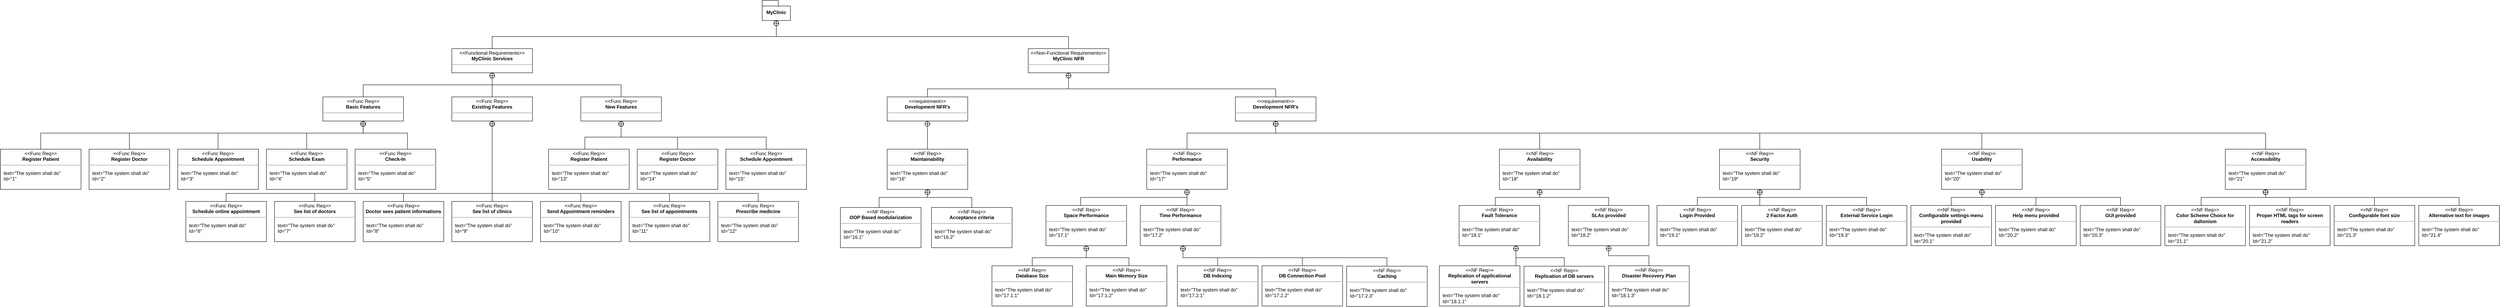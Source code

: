 <mxfile version="24.4.0" type="github">
  <diagram name="Página-1" id="odFwpj1P_mLRmx9RzsQF">
    <mxGraphModel dx="6434" dy="2460" grid="1" gridSize="10" guides="1" tooltips="1" connect="1" arrows="1" fold="1" page="1" pageScale="1" pageWidth="827" pageHeight="1169" math="0" shadow="0">
      <root>
        <mxCell id="0" />
        <mxCell id="1" parent="0" />
        <mxCell id="1v43-9IHqfWxljv2G6Mm-1" value="&lt;p style=&quot;margin:0px;margin-top:4px;text-align:center;&quot;&gt;&amp;lt;&amp;lt;Functional Requirements&amp;gt;&amp;gt;&lt;br&gt;&lt;b&gt;MyClinic Services&lt;/b&gt;&lt;/p&gt;&lt;hr&gt;&lt;p&gt;&lt;/p&gt;&lt;p style=&quot;margin:0px;margin-left:8px;text-align:left;&quot;&gt;&lt;br&gt;&lt;/p&gt;" style="shape=rect;overflow=fill;html=1;whiteSpace=wrap;align=center;" parent="1" vertex="1">
          <mxGeometry x="-370" y="130" width="200" height="60" as="geometry" />
        </mxCell>
        <mxCell id="1v43-9IHqfWxljv2G6Mm-2" value="MyClinic" style="shape=folder;fontStyle=1;spacingTop=10;tabWidth=40;tabHeight=14;tabPosition=left;html=1;whiteSpace=wrap;" parent="1" vertex="1">
          <mxGeometry x="400" y="10" width="70" height="50" as="geometry" />
        </mxCell>
        <mxCell id="1v43-9IHqfWxljv2G6Mm-4" value="&lt;p style=&quot;margin:0px;margin-top:4px;text-align:center;&quot;&gt;&amp;lt;&amp;lt;Non-Functional Requirements&amp;gt;&amp;gt;&lt;br&gt;&lt;b&gt;MyClinic NFR&lt;/b&gt;&lt;/p&gt;&lt;hr&gt;&lt;p&gt;&lt;/p&gt;&lt;p style=&quot;margin:0px;margin-left:8px;text-align:left;&quot;&gt;&lt;br&gt;&lt;/p&gt;" style="shape=rect;overflow=fill;html=1;whiteSpace=wrap;align=center;" parent="1" vertex="1">
          <mxGeometry x="1060" y="130" width="200" height="60" as="geometry" />
        </mxCell>
        <mxCell id="1v43-9IHqfWxljv2G6Mm-42" value="&lt;p style=&quot;margin:0px;margin-top:4px;text-align:center;&quot;&gt;&amp;lt;&amp;lt;Func Req&amp;gt;&amp;gt;&lt;br&gt;&lt;b&gt;Register Patient&lt;/b&gt;&lt;/p&gt;&lt;hr&gt;&lt;p&gt;&lt;/p&gt;&lt;p style=&quot;margin:0px;margin-left:8px;text-align:left;&quot;&gt;text=&quot;The system shall do&quot;&lt;br&gt;Id=&quot;1&quot;&lt;/p&gt;" style="shape=rect;overflow=fill;html=1;whiteSpace=wrap;align=center;" parent="1" vertex="1">
          <mxGeometry x="-1490" y="380" width="200" height="100" as="geometry" />
        </mxCell>
        <mxCell id="1v43-9IHqfWxljv2G6Mm-43" value="&lt;p style=&quot;margin:0px;margin-top:4px;text-align:center;&quot;&gt;&amp;lt;&amp;lt;Func Req&amp;gt;&amp;gt;&lt;br&gt;&lt;b&gt;Basic Features&lt;/b&gt;&lt;/p&gt;&lt;hr&gt;&lt;p&gt;&lt;/p&gt;&lt;p style=&quot;margin:0px;margin-left:8px;text-align:left;&quot;&gt;&lt;br&gt;&lt;/p&gt;" style="shape=rect;overflow=fill;html=1;whiteSpace=wrap;align=center;" parent="1" vertex="1">
          <mxGeometry x="-690" y="250" width="200" height="60" as="geometry" />
        </mxCell>
        <mxCell id="1v43-9IHqfWxljv2G6Mm-44" value="&lt;p style=&quot;margin:0px;margin-top:4px;text-align:center;&quot;&gt;&amp;lt;&amp;lt;Func Req&amp;gt;&amp;gt;&lt;br&gt;&lt;b&gt;Existing Features&lt;/b&gt;&lt;/p&gt;&lt;hr&gt;&lt;p&gt;&lt;/p&gt;&lt;p style=&quot;margin:0px;margin-left:8px;text-align:left;&quot;&gt;&lt;br&gt;&lt;/p&gt;" style="shape=rect;overflow=fill;html=1;whiteSpace=wrap;align=center;" parent="1" vertex="1">
          <mxGeometry x="-370" y="250" width="200" height="60" as="geometry" />
        </mxCell>
        <mxCell id="1v43-9IHqfWxljv2G6Mm-45" value="&lt;p style=&quot;margin:0px;margin-top:4px;text-align:center;&quot;&gt;&amp;lt;&amp;lt;Func Req&amp;gt;&amp;gt;&lt;br&gt;&lt;b&gt;New Features&lt;/b&gt;&lt;/p&gt;&lt;hr&gt;&lt;p&gt;&lt;/p&gt;&lt;p style=&quot;margin:0px;margin-left:8px;text-align:left;&quot;&gt;&lt;br&gt;&lt;/p&gt;" style="shape=rect;overflow=fill;html=1;whiteSpace=wrap;align=center;" parent="1" vertex="1">
          <mxGeometry x="-50" y="250" width="200" height="60" as="geometry" />
        </mxCell>
        <mxCell id="1v43-9IHqfWxljv2G6Mm-47" value="&lt;p style=&quot;margin:0px;margin-top:4px;text-align:center;&quot;&gt;&amp;lt;&amp;lt;Func Req&amp;gt;&amp;gt;&lt;br&gt;&lt;b&gt;Register Doctor&lt;/b&gt;&lt;/p&gt;&lt;hr&gt;&lt;p&gt;&lt;/p&gt;&lt;p style=&quot;margin:0px;margin-left:8px;text-align:left;&quot;&gt;text=&quot;The system shall do&quot;&lt;br&gt;Id=&quot;2&quot;&lt;/p&gt;" style="shape=rect;overflow=fill;html=1;whiteSpace=wrap;align=center;" parent="1" vertex="1">
          <mxGeometry x="-1270" y="380" width="200" height="100" as="geometry" />
        </mxCell>
        <mxCell id="1v43-9IHqfWxljv2G6Mm-48" value="&lt;p style=&quot;margin:0px;margin-top:4px;text-align:center;&quot;&gt;&amp;lt;&amp;lt;Func Req&amp;gt;&amp;gt;&lt;br&gt;&lt;b&gt;Schedule Appointment&lt;/b&gt;&lt;/p&gt;&lt;hr&gt;&lt;p&gt;&lt;/p&gt;&lt;p style=&quot;margin:0px;margin-left:8px;text-align:left;&quot;&gt;text=&quot;The system shall do&quot;&lt;br&gt;Id=&quot;3&quot;&lt;/p&gt;" style="shape=rect;overflow=fill;html=1;whiteSpace=wrap;align=center;" parent="1" vertex="1">
          <mxGeometry x="-1050" y="380" width="200" height="100" as="geometry" />
        </mxCell>
        <mxCell id="1v43-9IHqfWxljv2G6Mm-49" value="&lt;p style=&quot;margin:0px;margin-top:4px;text-align:center;&quot;&gt;&amp;lt;&amp;lt;Func Req&amp;gt;&amp;gt;&lt;br&gt;&lt;b&gt;Schedule Exam&lt;/b&gt;&lt;/p&gt;&lt;hr&gt;&lt;p&gt;&lt;/p&gt;&lt;p style=&quot;margin:0px;margin-left:8px;text-align:left;&quot;&gt;text=&quot;The system shall do&quot;&lt;br&gt;Id=&quot;4&quot;&lt;/p&gt;" style="shape=rect;overflow=fill;html=1;whiteSpace=wrap;align=center;" parent="1" vertex="1">
          <mxGeometry x="-830" y="380" width="200" height="100" as="geometry" />
        </mxCell>
        <mxCell id="1v43-9IHqfWxljv2G6Mm-50" value="&lt;p style=&quot;margin:0px;margin-top:4px;text-align:center;&quot;&gt;&amp;lt;&amp;lt;Func Req&amp;gt;&amp;gt;&lt;br&gt;&lt;b&gt;Check-In&lt;/b&gt;&lt;/p&gt;&lt;hr&gt;&lt;p&gt;&lt;/p&gt;&lt;p style=&quot;margin:0px;margin-left:8px;text-align:left;&quot;&gt;text=&quot;The system shall do&quot;&lt;br&gt;Id=&quot;5&quot;&lt;/p&gt;" style="shape=rect;overflow=fill;html=1;whiteSpace=wrap;align=center;" parent="1" vertex="1">
          <mxGeometry x="-610" y="380" width="200" height="100" as="geometry" />
        </mxCell>
        <mxCell id="1v43-9IHqfWxljv2G6Mm-51" value="" style="rounded=0;html=1;labelBackgroundColor=none;endArrow=none;edgeStyle=elbowEdgeStyle;elbow=vertical;startArrow=sysMLPackCont;startSize=12;" parent="1" source="1v43-9IHqfWxljv2G6Mm-43" target="1v43-9IHqfWxljv2G6Mm-42" edge="1">
          <mxGeometry relative="1" as="geometry">
            <mxPoint x="-1100" y="280" as="sourcePoint" />
            <mxPoint x="-1410" y="340" as="targetPoint" />
            <Array as="points">
              <mxPoint x="-980" y="340" />
            </Array>
          </mxGeometry>
        </mxCell>
        <mxCell id="1v43-9IHqfWxljv2G6Mm-52" value="" style="rounded=0;html=1;labelBackgroundColor=none;endArrow=none;edgeStyle=elbowEdgeStyle;elbow=vertical;startArrow=sysMLPackCont;startSize=12;" parent="1" source="1v43-9IHqfWxljv2G6Mm-43" target="1v43-9IHqfWxljv2G6Mm-47" edge="1">
          <mxGeometry relative="1" as="geometry">
            <mxPoint x="-570" y="340" as="sourcePoint" />
            <mxPoint x="-1330" y="220" as="targetPoint" />
            <Array as="points">
              <mxPoint x="-880" y="340" />
            </Array>
          </mxGeometry>
        </mxCell>
        <mxCell id="1v43-9IHqfWxljv2G6Mm-53" value="" style="rounded=0;html=1;labelBackgroundColor=none;endArrow=none;edgeStyle=elbowEdgeStyle;elbow=vertical;startArrow=sysMLPackCont;startSize=12;" parent="1" source="1v43-9IHqfWxljv2G6Mm-43" target="1v43-9IHqfWxljv2G6Mm-48" edge="1">
          <mxGeometry relative="1" as="geometry">
            <mxPoint x="-540" y="320" as="sourcePoint" />
            <mxPoint x="-1120" y="390" as="targetPoint" />
            <Array as="points">
              <mxPoint x="-770" y="340" />
            </Array>
          </mxGeometry>
        </mxCell>
        <mxCell id="1v43-9IHqfWxljv2G6Mm-54" value="" style="rounded=0;html=1;labelBackgroundColor=none;endArrow=none;edgeStyle=elbowEdgeStyle;elbow=vertical;startArrow=sysMLPackCont;startSize=12;" parent="1" target="1v43-9IHqfWxljv2G6Mm-49" edge="1">
          <mxGeometry relative="1" as="geometry">
            <mxPoint x="-590.11" y="310.0" as="sourcePoint" />
            <mxPoint x="-590.11" y="380" as="targetPoint" />
            <Array as="points">
              <mxPoint x="-590.11" y="340" />
              <mxPoint x="-620.11" y="360" />
            </Array>
          </mxGeometry>
        </mxCell>
        <mxCell id="1v43-9IHqfWxljv2G6Mm-55" value="" style="rounded=0;html=1;labelBackgroundColor=none;endArrow=none;edgeStyle=elbowEdgeStyle;elbow=vertical;startArrow=sysMLPackCont;startSize=12;" parent="1" source="1v43-9IHqfWxljv2G6Mm-43" target="1v43-9IHqfWxljv2G6Mm-50" edge="1">
          <mxGeometry relative="1" as="geometry">
            <mxPoint x="-480.11" y="310.0" as="sourcePoint" />
            <mxPoint x="-620" y="380" as="targetPoint" />
            <Array as="points">
              <mxPoint x="-480.11" y="340" />
              <mxPoint x="-510.11" y="360" />
            </Array>
          </mxGeometry>
        </mxCell>
        <mxCell id="1v43-9IHqfWxljv2G6Mm-56" value="&lt;p style=&quot;margin:0px;margin-top:4px;text-align:center;&quot;&gt;&amp;lt;&amp;lt;Func Req&amp;gt;&amp;gt;&lt;br&gt;&lt;b&gt;Schedule online appointment&lt;/b&gt;&lt;/p&gt;&lt;hr&gt;&lt;p&gt;&lt;/p&gt;&lt;p style=&quot;margin:0px;margin-left:8px;text-align:left;&quot;&gt;text=&quot;The system shall do&quot;&lt;br&gt;Id=&quot;6&quot;&lt;/p&gt;" style="shape=rect;overflow=fill;html=1;whiteSpace=wrap;align=center;" parent="1" vertex="1">
          <mxGeometry x="-1030" y="510" width="200" height="100" as="geometry" />
        </mxCell>
        <mxCell id="1v43-9IHqfWxljv2G6Mm-57" value="&lt;p style=&quot;margin:0px;margin-top:4px;text-align:center;&quot;&gt;&amp;lt;&amp;lt;Func Req&amp;gt;&amp;gt;&lt;br&gt;&lt;b&gt;See list of doctors&lt;/b&gt;&lt;/p&gt;&lt;hr&gt;&lt;p&gt;&lt;/p&gt;&lt;p style=&quot;margin:0px;margin-left:8px;text-align:left;&quot;&gt;text=&quot;The system shall do&quot;&lt;br&gt;Id=&quot;7&quot;&lt;/p&gt;" style="shape=rect;overflow=fill;html=1;whiteSpace=wrap;align=center;" parent="1" vertex="1">
          <mxGeometry x="-810" y="510" width="200" height="100" as="geometry" />
        </mxCell>
        <mxCell id="1v43-9IHqfWxljv2G6Mm-58" value="&lt;p style=&quot;margin:0px;margin-top:4px;text-align:center;&quot;&gt;&amp;lt;&amp;lt;Func Req&amp;gt;&amp;gt;&lt;br&gt;&lt;b&gt;Doctor sees patient informations&lt;/b&gt;&lt;/p&gt;&lt;hr&gt;&lt;p&gt;&lt;/p&gt;&lt;p style=&quot;margin:0px;margin-left:8px;text-align:left;&quot;&gt;text=&quot;The system shall do&quot;&lt;br&gt;Id=&quot;8&quot;&lt;/p&gt;" style="shape=rect;overflow=fill;html=1;whiteSpace=wrap;align=center;" parent="1" vertex="1">
          <mxGeometry x="-590" y="510" width="200" height="100" as="geometry" />
        </mxCell>
        <mxCell id="1v43-9IHqfWxljv2G6Mm-59" value="&lt;p style=&quot;margin:0px;margin-top:4px;text-align:center;&quot;&gt;&amp;lt;&amp;lt;Func Req&amp;gt;&amp;gt;&lt;br&gt;&lt;b&gt;See list of clinics&lt;/b&gt;&lt;/p&gt;&lt;hr&gt;&lt;p&gt;&lt;/p&gt;&lt;p style=&quot;margin:0px;margin-left:8px;text-align:left;&quot;&gt;text=&quot;The system shall do&quot;&lt;br&gt;Id=&quot;9&quot;&lt;/p&gt;" style="shape=rect;overflow=fill;html=1;whiteSpace=wrap;align=center;" parent="1" vertex="1">
          <mxGeometry x="-370" y="510" width="200" height="100" as="geometry" />
        </mxCell>
        <mxCell id="1v43-9IHqfWxljv2G6Mm-60" value="&lt;p style=&quot;margin:0px;margin-top:4px;text-align:center;&quot;&gt;&amp;lt;&amp;lt;Func Req&amp;gt;&amp;gt;&lt;br&gt;&lt;b&gt;Send Appointment reminders&lt;/b&gt;&lt;/p&gt;&lt;hr&gt;&lt;p&gt;&lt;/p&gt;&lt;p style=&quot;margin:0px;margin-left:8px;text-align:left;&quot;&gt;text=&quot;The system shall do&quot;&lt;br&gt;Id=&quot;10&quot;&lt;/p&gt;" style="shape=rect;overflow=fill;html=1;whiteSpace=wrap;align=center;" parent="1" vertex="1">
          <mxGeometry x="-150" y="510" width="200" height="100" as="geometry" />
        </mxCell>
        <mxCell id="1v43-9IHqfWxljv2G6Mm-61" value="&lt;p style=&quot;margin:0px;margin-top:4px;text-align:center;&quot;&gt;&amp;lt;&amp;lt;Func Req&amp;gt;&amp;gt;&lt;br&gt;&lt;b&gt;See list of appointments&lt;/b&gt;&lt;/p&gt;&lt;hr&gt;&lt;p&gt;&lt;/p&gt;&lt;p style=&quot;margin:0px;margin-left:8px;text-align:left;&quot;&gt;text=&quot;The system shall do&quot;&lt;br&gt;Id=&quot;11&quot;&lt;/p&gt;" style="shape=rect;overflow=fill;html=1;whiteSpace=wrap;align=center;" parent="1" vertex="1">
          <mxGeometry x="70" y="510" width="200" height="100" as="geometry" />
        </mxCell>
        <mxCell id="1v43-9IHqfWxljv2G6Mm-62" value="&lt;p style=&quot;margin:0px;margin-top:4px;text-align:center;&quot;&gt;&amp;lt;&amp;lt;Func Req&amp;gt;&amp;gt;&lt;br&gt;&lt;b&gt;Prescribe medicine&lt;/b&gt;&lt;/p&gt;&lt;hr&gt;&lt;p&gt;&lt;/p&gt;&lt;p style=&quot;margin:0px;margin-left:8px;text-align:left;&quot;&gt;text=&quot;The system shall do&quot;&lt;br&gt;Id=&quot;12&quot;&lt;/p&gt;" style="shape=rect;overflow=fill;html=1;whiteSpace=wrap;align=center;" parent="1" vertex="1">
          <mxGeometry x="290" y="510" width="200" height="100" as="geometry" />
        </mxCell>
        <mxCell id="1v43-9IHqfWxljv2G6Mm-63" value="" style="rounded=0;html=1;labelBackgroundColor=none;endArrow=none;edgeStyle=elbowEdgeStyle;elbow=vertical;startArrow=sysMLPackCont;startSize=12;exitX=0.5;exitY=1;exitDx=0;exitDy=0;" parent="1" source="1v43-9IHqfWxljv2G6Mm-44" target="1v43-9IHqfWxljv2G6Mm-62" edge="1">
          <mxGeometry relative="1" as="geometry">
            <mxPoint x="-280" y="350" as="sourcePoint" />
            <mxPoint x="-170" y="420" as="targetPoint" />
            <Array as="points">
              <mxPoint x="390" y="490" />
              <mxPoint x="-200.11" y="400" />
            </Array>
          </mxGeometry>
        </mxCell>
        <mxCell id="1v43-9IHqfWxljv2G6Mm-64" value="" style="rounded=0;html=1;labelBackgroundColor=none;endArrow=none;edgeStyle=elbowEdgeStyle;elbow=vertical;startArrow=sysMLPackCont;startSize=12;" parent="1" target="1v43-9IHqfWxljv2G6Mm-61" edge="1">
          <mxGeometry relative="1" as="geometry">
            <mxPoint x="-270" y="310" as="sourcePoint" />
            <mxPoint x="-490" y="590" as="targetPoint" />
            <Array as="points">
              <mxPoint x="-380" y="490" />
            </Array>
          </mxGeometry>
        </mxCell>
        <mxCell id="1v43-9IHqfWxljv2G6Mm-65" value="" style="rounded=0;html=1;labelBackgroundColor=none;endArrow=none;edgeStyle=elbowEdgeStyle;elbow=vertical;startArrow=sysMLPackCont;startSize=12;" parent="1" source="1v43-9IHqfWxljv2G6Mm-44" target="1v43-9IHqfWxljv2G6Mm-60" edge="1">
          <mxGeometry relative="1" as="geometry">
            <mxPoint x="-310" y="310" as="sourcePoint" />
            <mxPoint x="-560" y="510" as="targetPoint" />
            <Array as="points">
              <mxPoint x="-50" y="490" />
              <mxPoint x="-420" y="490" />
            </Array>
          </mxGeometry>
        </mxCell>
        <mxCell id="1v43-9IHqfWxljv2G6Mm-66" value="" style="rounded=0;html=1;labelBackgroundColor=none;endArrow=none;edgeStyle=elbowEdgeStyle;elbow=vertical;startArrow=sysMLPackCont;startSize=12;" parent="1" source="1v43-9IHqfWxljv2G6Mm-44" target="1v43-9IHqfWxljv2G6Mm-59" edge="1">
          <mxGeometry relative="1" as="geometry">
            <mxPoint x="-440" y="300" as="sourcePoint" />
            <mxPoint x="-370" y="560" as="targetPoint" />
            <Array as="points">
              <mxPoint x="-270" y="440" />
            </Array>
          </mxGeometry>
        </mxCell>
        <mxCell id="1v43-9IHqfWxljv2G6Mm-67" value="" style="rounded=0;html=1;labelBackgroundColor=none;endArrow=none;edgeStyle=elbowEdgeStyle;elbow=vertical;startArrow=sysMLPackCont;startSize=12;" parent="1" source="1v43-9IHqfWxljv2G6Mm-44" target="1v43-9IHqfWxljv2G6Mm-58" edge="1">
          <mxGeometry relative="1" as="geometry">
            <mxPoint x="-260" y="320" as="sourcePoint" />
            <mxPoint x="-920" y="520" as="targetPoint" />
            <Array as="points">
              <mxPoint x="-490" y="490" />
            </Array>
          </mxGeometry>
        </mxCell>
        <mxCell id="1v43-9IHqfWxljv2G6Mm-68" value="" style="rounded=0;html=1;labelBackgroundColor=none;endArrow=none;edgeStyle=elbowEdgeStyle;elbow=vertical;startArrow=sysMLPackCont;startSize=12;" parent="1" source="1v43-9IHqfWxljv2G6Mm-44" target="1v43-9IHqfWxljv2G6Mm-57" edge="1">
          <mxGeometry relative="1" as="geometry">
            <mxPoint x="-260" y="320" as="sourcePoint" />
            <mxPoint x="-1140" y="520" as="targetPoint" />
            <Array as="points">
              <mxPoint x="-710" y="490" />
            </Array>
          </mxGeometry>
        </mxCell>
        <mxCell id="1v43-9IHqfWxljv2G6Mm-69" value="" style="rounded=0;html=1;labelBackgroundColor=none;endArrow=none;edgeStyle=elbowEdgeStyle;elbow=vertical;startArrow=sysMLPackCont;startSize=12;" parent="1" source="1v43-9IHqfWxljv2G6Mm-44" target="1v43-9IHqfWxljv2G6Mm-56" edge="1">
          <mxGeometry relative="1" as="geometry">
            <mxPoint x="-380" y="310" as="sourcePoint" />
            <mxPoint x="-1480" y="510" as="targetPoint" />
            <Array as="points">
              <mxPoint x="-930" y="490" />
            </Array>
          </mxGeometry>
        </mxCell>
        <mxCell id="1v43-9IHqfWxljv2G6Mm-70" value="&lt;p style=&quot;margin:0px;margin-top:4px;text-align:center;&quot;&gt;&amp;lt;&amp;lt;Func Req&amp;gt;&amp;gt;&lt;br&gt;&lt;b&gt;Register Patient&lt;/b&gt;&lt;/p&gt;&lt;hr&gt;&lt;p&gt;&lt;/p&gt;&lt;p style=&quot;margin:0px;margin-left:8px;text-align:left;&quot;&gt;text=&quot;The system shall do&quot;&lt;br&gt;Id=&quot;13&quot;&lt;/p&gt;" style="shape=rect;overflow=fill;html=1;whiteSpace=wrap;align=center;" parent="1" vertex="1">
          <mxGeometry x="-130" y="380" width="200" height="100" as="geometry" />
        </mxCell>
        <mxCell id="1v43-9IHqfWxljv2G6Mm-71" value="&lt;p style=&quot;margin:0px;margin-top:4px;text-align:center;&quot;&gt;&amp;lt;&amp;lt;Func Req&amp;gt;&amp;gt;&lt;br&gt;&lt;b&gt;Register Doctor&lt;/b&gt;&lt;/p&gt;&lt;hr&gt;&lt;p&gt;&lt;/p&gt;&lt;p style=&quot;margin:0px;margin-left:8px;text-align:left;&quot;&gt;text=&quot;The system shall do&quot;&lt;br&gt;Id=&quot;14&quot;&lt;/p&gt;" style="shape=rect;overflow=fill;html=1;whiteSpace=wrap;align=center;" parent="1" vertex="1">
          <mxGeometry x="90" y="380" width="200" height="100" as="geometry" />
        </mxCell>
        <mxCell id="1v43-9IHqfWxljv2G6Mm-72" value="&lt;p style=&quot;margin:0px;margin-top:4px;text-align:center;&quot;&gt;&amp;lt;&amp;lt;Func Req&amp;gt;&amp;gt;&lt;br&gt;&lt;b&gt;Schedule Appointment&lt;/b&gt;&lt;/p&gt;&lt;hr&gt;&lt;p&gt;&lt;/p&gt;&lt;p style=&quot;margin:0px;margin-left:8px;text-align:left;&quot;&gt;text=&quot;The system shall do&quot;&lt;br&gt;Id=&quot;15&quot;&lt;/p&gt;" style="shape=rect;overflow=fill;html=1;whiteSpace=wrap;align=center;" parent="1" vertex="1">
          <mxGeometry x="310" y="380" width="200" height="100" as="geometry" />
        </mxCell>
        <mxCell id="1v43-9IHqfWxljv2G6Mm-80" value="" style="rounded=0;html=1;labelBackgroundColor=none;endArrow=none;edgeStyle=elbowEdgeStyle;elbow=vertical;startArrow=sysMLPackCont;startSize=12;exitX=0.5;exitY=1;exitDx=0;exitDy=0;" parent="1" source="1v43-9IHqfWxljv2G6Mm-45" target="1v43-9IHqfWxljv2G6Mm-70" edge="1">
          <mxGeometry relative="1" as="geometry">
            <mxPoint x="60" y="320" as="sourcePoint" />
            <mxPoint x="60" y="390" as="targetPoint" />
            <Array as="points">
              <mxPoint x="-40" y="350" />
            </Array>
          </mxGeometry>
        </mxCell>
        <mxCell id="1v43-9IHqfWxljv2G6Mm-81" value="" style="rounded=0;html=1;labelBackgroundColor=none;endArrow=none;edgeStyle=elbowEdgeStyle;elbow=vertical;startArrow=sysMLPackCont;startSize=12;exitX=0.5;exitY=1;exitDx=0;exitDy=0;" parent="1" source="1v43-9IHqfWxljv2G6Mm-45" edge="1">
          <mxGeometry relative="1" as="geometry">
            <mxPoint x="140.0" y="310" as="sourcePoint" />
            <mxPoint x="190.0" y="380" as="targetPoint" />
            <Array as="points">
              <mxPoint x="230" y="350" />
            </Array>
          </mxGeometry>
        </mxCell>
        <mxCell id="1v43-9IHqfWxljv2G6Mm-82" value="" style="rounded=0;html=1;labelBackgroundColor=none;endArrow=none;edgeStyle=elbowEdgeStyle;elbow=vertical;startArrow=sysMLPackCont;startSize=12;" parent="1" source="1v43-9IHqfWxljv2G6Mm-45" target="1v43-9IHqfWxljv2G6Mm-72" edge="1">
          <mxGeometry relative="1" as="geometry">
            <mxPoint x="250" y="300" as="sourcePoint" />
            <mxPoint x="390.0" y="370" as="targetPoint" />
            <Array as="points">
              <mxPoint x="240" y="350" />
            </Array>
          </mxGeometry>
        </mxCell>
        <mxCell id="1v43-9IHqfWxljv2G6Mm-84" value="" style="rounded=0;html=1;labelBackgroundColor=none;endArrow=none;edgeStyle=elbowEdgeStyle;elbow=vertical;startArrow=sysMLPackCont;startSize=12;" parent="1" source="1v43-9IHqfWxljv2G6Mm-1" target="1v43-9IHqfWxljv2G6Mm-43" edge="1">
          <mxGeometry relative="1" as="geometry">
            <mxPoint x="-180" y="60" as="sourcePoint" />
            <mxPoint x="-1500" y="260" as="targetPoint" />
            <Array as="points">
              <mxPoint x="-590" y="220" />
            </Array>
          </mxGeometry>
        </mxCell>
        <mxCell id="1v43-9IHqfWxljv2G6Mm-85" value="" style="rounded=0;html=1;labelBackgroundColor=none;endArrow=none;edgeStyle=elbowEdgeStyle;elbow=vertical;startArrow=sysMLPackCont;startSize=12;" parent="1" source="1v43-9IHqfWxljv2G6Mm-1" target="1v43-9IHqfWxljv2G6Mm-44" edge="1">
          <mxGeometry relative="1" as="geometry">
            <mxPoint x="-170" y="200" as="sourcePoint" />
            <mxPoint x="-490" y="260" as="targetPoint" />
            <Array as="points">
              <mxPoint x="-270" y="230" />
            </Array>
          </mxGeometry>
        </mxCell>
        <mxCell id="1v43-9IHqfWxljv2G6Mm-86" value="" style="rounded=0;html=1;labelBackgroundColor=none;endArrow=none;edgeStyle=elbowEdgeStyle;elbow=vertical;startArrow=sysMLPackCont;startSize=12;" parent="1" source="1v43-9IHqfWxljv2G6Mm-1" target="1v43-9IHqfWxljv2G6Mm-45" edge="1">
          <mxGeometry relative="1" as="geometry">
            <mxPoint x="-40" y="150" as="sourcePoint" />
            <mxPoint x="-40" y="210" as="targetPoint" />
            <Array as="points">
              <mxPoint x="50" y="220" />
            </Array>
          </mxGeometry>
        </mxCell>
        <mxCell id="1v43-9IHqfWxljv2G6Mm-88" value="&lt;p style=&quot;margin:0px;margin-top:4px;text-align:center;&quot;&gt;&amp;lt;&amp;lt;requirement&amp;gt;&amp;gt;&lt;br&gt;&lt;b&gt;Development NFR&#39;s&lt;/b&gt;&lt;/p&gt;&lt;hr&gt;&lt;p&gt;&lt;/p&gt;&lt;p style=&quot;margin:0px;margin-left:8px;text-align:left;&quot;&gt;&lt;br&gt;&lt;/p&gt;" style="shape=rect;overflow=fill;html=1;whiteSpace=wrap;align=center;" parent="1" vertex="1">
          <mxGeometry x="710" y="250" width="200" height="60" as="geometry" />
        </mxCell>
        <mxCell id="1v43-9IHqfWxljv2G6Mm-89" value="&lt;p style=&quot;margin:0px;margin-top:4px;text-align:center;&quot;&gt;&amp;lt;&amp;lt;NF Req&amp;gt;&amp;gt;&lt;br&gt;&lt;b&gt;Maintainability&lt;/b&gt;&lt;/p&gt;&lt;hr&gt;&lt;p&gt;&lt;/p&gt;&lt;p style=&quot;margin:0px;margin-left:8px;text-align:left;&quot;&gt;text=&quot;The system shall do&quot;&lt;br&gt;Id=&quot;16&quot;&lt;/p&gt;" style="shape=rect;overflow=fill;html=1;whiteSpace=wrap;align=center;" parent="1" vertex="1">
          <mxGeometry x="710" y="380" width="200" height="100" as="geometry" />
        </mxCell>
        <mxCell id="1v43-9IHqfWxljv2G6Mm-90" value="" style="rounded=0;html=1;labelBackgroundColor=none;endArrow=none;edgeStyle=elbowEdgeStyle;elbow=vertical;startArrow=sysMLPackCont;startSize=12;" parent="1" source="1v43-9IHqfWxljv2G6Mm-2" target="1v43-9IHqfWxljv2G6Mm-1" edge="1">
          <mxGeometry relative="1" as="geometry">
            <mxPoint x="370" y="100" as="sourcePoint" />
            <mxPoint x="50" y="160" as="targetPoint" />
            <Array as="points">
              <mxPoint x="-110" y="100" />
            </Array>
          </mxGeometry>
        </mxCell>
        <mxCell id="1v43-9IHqfWxljv2G6Mm-91" value="" style="rounded=0;html=1;labelBackgroundColor=none;endArrow=none;edgeStyle=elbowEdgeStyle;elbow=vertical;startArrow=sysMLPackCont;startSize=12;" parent="1" source="1v43-9IHqfWxljv2G6Mm-2" target="1v43-9IHqfWxljv2G6Mm-4" edge="1">
          <mxGeometry relative="1" as="geometry">
            <mxPoint x="1105" y="90" as="sourcePoint" />
            <mxPoint x="400" y="160" as="targetPoint" />
            <Array as="points">
              <mxPoint x="1160" y="100" />
            </Array>
          </mxGeometry>
        </mxCell>
        <mxCell id="js9QWIpTAmIStjJIfFOv-1" value="" style="rounded=0;html=1;labelBackgroundColor=none;endArrow=none;edgeStyle=elbowEdgeStyle;elbow=vertical;startArrow=sysMLPackCont;startSize=12;" edge="1" parent="1" source="1v43-9IHqfWxljv2G6Mm-4" target="1v43-9IHqfWxljv2G6Mm-88">
          <mxGeometry relative="1" as="geometry">
            <mxPoint x="1165" y="190.0" as="sourcePoint" />
            <mxPoint x="780" y="250" as="targetPoint" />
            <Array as="points">
              <mxPoint x="960" y="230" />
            </Array>
          </mxGeometry>
        </mxCell>
        <mxCell id="js9QWIpTAmIStjJIfFOv-2" value="" style="rounded=0;html=1;labelBackgroundColor=none;endArrow=none;edgeStyle=elbowEdgeStyle;elbow=vertical;startArrow=sysMLPackCont;startSize=12;exitX=0.5;exitY=1;exitDx=0;exitDy=0;" edge="1" parent="1" source="1v43-9IHqfWxljv2G6Mm-4" target="js9QWIpTAmIStjJIfFOv-7">
          <mxGeometry relative="1" as="geometry">
            <mxPoint x="1030" y="330" as="sourcePoint" />
            <mxPoint x="1350" y="390" as="targetPoint" />
            <Array as="points">
              <mxPoint x="1350" y="230" />
            </Array>
          </mxGeometry>
        </mxCell>
        <mxCell id="js9QWIpTAmIStjJIfFOv-5" value="" style="rounded=0;html=1;labelBackgroundColor=none;endArrow=none;edgeStyle=elbowEdgeStyle;elbow=vertical;startArrow=sysMLPackCont;startSize=12;" edge="1" parent="1" source="1v43-9IHqfWxljv2G6Mm-88" target="1v43-9IHqfWxljv2G6Mm-89">
          <mxGeometry relative="1" as="geometry">
            <mxPoint x="1010" y="310" as="sourcePoint" />
            <mxPoint x="660" y="370" as="targetPoint" />
            <Array as="points">
              <mxPoint x="810" y="350" />
            </Array>
          </mxGeometry>
        </mxCell>
        <mxCell id="js9QWIpTAmIStjJIfFOv-6" value="&lt;p style=&quot;margin:0px;margin-top:4px;text-align:center;&quot;&gt;&amp;lt;&amp;lt;NF Req&amp;gt;&amp;gt;&lt;br&gt;&lt;b&gt;Performance&lt;/b&gt;&lt;/p&gt;&lt;hr&gt;&lt;p&gt;&lt;/p&gt;&lt;p style=&quot;margin:0px;margin-left:8px;text-align:left;&quot;&gt;text=&quot;The system shall do&quot;&lt;br&gt;Id=&quot;17&quot;&lt;/p&gt;" style="shape=rect;overflow=fill;html=1;whiteSpace=wrap;align=center;" vertex="1" parent="1">
          <mxGeometry x="1354" y="380" width="200" height="100" as="geometry" />
        </mxCell>
        <mxCell id="js9QWIpTAmIStjJIfFOv-7" value="&lt;p style=&quot;margin:0px;margin-top:4px;text-align:center;&quot;&gt;&amp;lt;&amp;lt;requirement&amp;gt;&amp;gt;&lt;br&gt;&lt;b&gt;Development NFR&#39;s&lt;/b&gt;&lt;/p&gt;&lt;hr&gt;&lt;p&gt;&lt;/p&gt;&lt;p style=&quot;margin:0px;margin-left:8px;text-align:left;&quot;&gt;&lt;br&gt;&lt;/p&gt;" style="shape=rect;overflow=fill;html=1;whiteSpace=wrap;align=center;" vertex="1" parent="1">
          <mxGeometry x="1574" y="250" width="200" height="60" as="geometry" />
        </mxCell>
        <mxCell id="js9QWIpTAmIStjJIfFOv-8" value="&lt;p style=&quot;margin:0px;margin-top:4px;text-align:center;&quot;&gt;&amp;lt;&amp;lt;NF Req&amp;gt;&amp;gt;&lt;br&gt;&lt;b&gt;Security&lt;/b&gt;&lt;/p&gt;&lt;hr&gt;&lt;p&gt;&lt;/p&gt;&lt;p style=&quot;margin:0px;margin-left:8px;text-align:left;&quot;&gt;text=&quot;The system shall do&quot;&lt;br&gt;Id=&quot;19&quot;&lt;/p&gt;" style="shape=rect;overflow=fill;html=1;whiteSpace=wrap;align=center;" vertex="1" parent="1">
          <mxGeometry x="2775" y="380" width="200" height="100" as="geometry" />
        </mxCell>
        <mxCell id="js9QWIpTAmIStjJIfFOv-9" value="&lt;p style=&quot;margin:0px;margin-top:4px;text-align:center;&quot;&gt;&amp;lt;&amp;lt;NF Req&amp;gt;&amp;gt;&lt;br&gt;&lt;b&gt;Usability&lt;/b&gt;&lt;/p&gt;&lt;hr&gt;&lt;p&gt;&lt;/p&gt;&lt;p style=&quot;margin:0px;margin-left:8px;text-align:left;&quot;&gt;text=&quot;The system shall do&quot;&lt;br&gt;Id=&quot;20&quot;&lt;/p&gt;" style="shape=rect;overflow=fill;html=1;whiteSpace=wrap;align=center;" vertex="1" parent="1">
          <mxGeometry x="3326" y="380" width="200" height="100" as="geometry" />
        </mxCell>
        <mxCell id="js9QWIpTAmIStjJIfFOv-10" value="&lt;p style=&quot;margin:0px;margin-top:4px;text-align:center;&quot;&gt;&amp;lt;&amp;lt;NF Req&amp;gt;&amp;gt;&lt;br&gt;&lt;b&gt;Accessibility&lt;/b&gt;&lt;/p&gt;&lt;hr&gt;&lt;p&gt;&lt;/p&gt;&lt;p style=&quot;margin:0px;margin-left:8px;text-align:left;&quot;&gt;text=&quot;The system shall do&quot;&lt;br&gt;Id=&quot;21&quot;&lt;/p&gt;" style="shape=rect;overflow=fill;html=1;whiteSpace=wrap;align=center;" vertex="1" parent="1">
          <mxGeometry x="4030" y="380" width="200" height="100" as="geometry" />
        </mxCell>
        <mxCell id="js9QWIpTAmIStjJIfFOv-11" value="" style="rounded=0;html=1;labelBackgroundColor=none;endArrow=none;edgeStyle=elbowEdgeStyle;elbow=vertical;startArrow=sysMLPackCont;startSize=12;" edge="1" parent="1" source="js9QWIpTAmIStjJIfFOv-7" target="js9QWIpTAmIStjJIfFOv-6">
          <mxGeometry relative="1" as="geometry">
            <mxPoint x="1484" y="300" as="sourcePoint" />
            <mxPoint x="1674" y="360" as="targetPoint" />
            <Array as="points">
              <mxPoint x="1674" y="340" />
            </Array>
          </mxGeometry>
        </mxCell>
        <mxCell id="js9QWIpTAmIStjJIfFOv-12" value="" style="rounded=0;html=1;labelBackgroundColor=none;endArrow=none;edgeStyle=elbowEdgeStyle;elbow=vertical;startArrow=sysMLPackCont;startSize=12;" edge="1" parent="1" source="js9QWIpTAmIStjJIfFOv-7" target="js9QWIpTAmIStjJIfFOv-8">
          <mxGeometry relative="1" as="geometry">
            <mxPoint x="1824" y="340" as="sourcePoint" />
            <mxPoint x="1604" y="410" as="targetPoint" />
            <Array as="points">
              <mxPoint x="1674" y="340" />
            </Array>
          </mxGeometry>
        </mxCell>
        <mxCell id="js9QWIpTAmIStjJIfFOv-13" value="" style="rounded=0;html=1;labelBackgroundColor=none;endArrow=none;edgeStyle=elbowEdgeStyle;elbow=vertical;startArrow=sysMLPackCont;startSize=12;" edge="1" parent="1" source="js9QWIpTAmIStjJIfFOv-7" target="js9QWIpTAmIStjJIfFOv-9">
          <mxGeometry relative="1" as="geometry">
            <mxPoint x="1824" y="310" as="sourcePoint" />
            <mxPoint x="1824" y="380" as="targetPoint" />
            <Array as="points">
              <mxPoint x="1914" y="340" />
            </Array>
          </mxGeometry>
        </mxCell>
        <mxCell id="js9QWIpTAmIStjJIfFOv-14" value="" style="rounded=0;html=1;labelBackgroundColor=none;endArrow=none;edgeStyle=elbowEdgeStyle;elbow=vertical;startArrow=sysMLPackCont;startSize=12;" edge="1" parent="1" source="js9QWIpTAmIStjJIfFOv-7" target="js9QWIpTAmIStjJIfFOv-10">
          <mxGeometry relative="1" as="geometry">
            <mxPoint x="1924" y="310" as="sourcePoint" />
            <mxPoint x="2164" y="380" as="targetPoint" />
            <Array as="points">
              <mxPoint x="1904" y="340" />
            </Array>
          </mxGeometry>
        </mxCell>
        <mxCell id="js9QWIpTAmIStjJIfFOv-15" value="&lt;p style=&quot;margin:0px;margin-top:4px;text-align:center;&quot;&gt;&amp;lt;&amp;lt;NF Req&amp;gt;&amp;gt;&lt;br&gt;&lt;b&gt;OOP Based modularization&lt;/b&gt;&lt;/p&gt;&lt;hr&gt;&lt;p&gt;&lt;/p&gt;&lt;p style=&quot;margin:0px;margin-left:8px;text-align:left;&quot;&gt;text=&quot;The system shall do&quot;&lt;br&gt;Id=&quot;16.1&quot;&lt;/p&gt;" style="shape=rect;overflow=fill;html=1;whiteSpace=wrap;align=center;" vertex="1" parent="1">
          <mxGeometry x="594" y="525" width="200" height="100" as="geometry" />
        </mxCell>
        <mxCell id="js9QWIpTAmIStjJIfFOv-16" value="&lt;p style=&quot;margin:0px;margin-top:4px;text-align:center;&quot;&gt;&amp;lt;&amp;lt;NF Req&amp;gt;&amp;gt;&lt;br&gt;&lt;b&gt;Acceptance criteria&lt;/b&gt;&lt;/p&gt;&lt;hr&gt;&lt;p&gt;&lt;/p&gt;&lt;p style=&quot;margin:0px;margin-left:8px;text-align:left;&quot;&gt;text=&quot;The system shall do&quot;&lt;br&gt;Id=&quot;16.2&quot;&lt;/p&gt;" style="shape=rect;overflow=fill;html=1;whiteSpace=wrap;align=center;" vertex="1" parent="1">
          <mxGeometry x="820" y="525" width="200" height="100" as="geometry" />
        </mxCell>
        <mxCell id="js9QWIpTAmIStjJIfFOv-17" value="" style="rounded=0;html=1;labelBackgroundColor=none;endArrow=none;edgeStyle=elbowEdgeStyle;elbow=vertical;startArrow=sysMLPackCont;startSize=12;" edge="1" parent="1" source="1v43-9IHqfWxljv2G6Mm-89" target="js9QWIpTAmIStjJIfFOv-15">
          <mxGeometry relative="1" as="geometry">
            <mxPoint x="540" y="480" as="sourcePoint" />
            <mxPoint x="1200" y="680" as="targetPoint" />
            <Array as="points">
              <mxPoint x="690" y="500" />
              <mxPoint x="609.89" y="570" />
            </Array>
          </mxGeometry>
        </mxCell>
        <mxCell id="js9QWIpTAmIStjJIfFOv-18" value="" style="rounded=0;html=1;labelBackgroundColor=none;endArrow=none;edgeStyle=elbowEdgeStyle;elbow=vertical;startArrow=sysMLPackCont;startSize=12;" edge="1" parent="1" source="1v43-9IHqfWxljv2G6Mm-89" target="js9QWIpTAmIStjJIfFOv-16">
          <mxGeometry relative="1" as="geometry">
            <mxPoint x="1010" y="680" as="sourcePoint" />
            <mxPoint x="890" y="710" as="targetPoint" />
            <Array as="points">
              <mxPoint x="810" y="500" />
              <mxPoint x="809.89" y="770" />
            </Array>
          </mxGeometry>
        </mxCell>
        <mxCell id="js9QWIpTAmIStjJIfFOv-19" value="&lt;p style=&quot;margin:0px;margin-top:4px;text-align:center;&quot;&gt;&amp;lt;&amp;lt;NF Req&amp;gt;&amp;gt;&lt;br&gt;&lt;b&gt;Space Performance&lt;/b&gt;&lt;/p&gt;&lt;hr&gt;&lt;p&gt;&lt;/p&gt;&lt;p style=&quot;margin:0px;margin-left:8px;text-align:left;&quot;&gt;text=&quot;The system shall do&quot;&lt;br&gt;Id=&quot;17.1&quot;&lt;/p&gt;" style="shape=rect;overflow=fill;html=1;whiteSpace=wrap;align=center;" vertex="1" parent="1">
          <mxGeometry x="1104" y="520" width="200" height="100" as="geometry" />
        </mxCell>
        <mxCell id="js9QWIpTAmIStjJIfFOv-20" value="&lt;p style=&quot;margin:0px;margin-top:4px;text-align:center;&quot;&gt;&amp;lt;&amp;lt;NF Req&amp;gt;&amp;gt;&lt;br&gt;&lt;b&gt;Time Performance&lt;/b&gt;&lt;/p&gt;&lt;hr&gt;&lt;p&gt;&lt;/p&gt;&lt;p style=&quot;margin:0px;margin-left:8px;text-align:left;&quot;&gt;text=&quot;The system shall do&quot;&lt;br&gt;Id=&quot;17.2&quot;&lt;/p&gt;" style="shape=rect;overflow=fill;html=1;whiteSpace=wrap;align=center;" vertex="1" parent="1">
          <mxGeometry x="1338" y="520" width="200" height="100" as="geometry" />
        </mxCell>
        <mxCell id="js9QWIpTAmIStjJIfFOv-21" value="" style="rounded=0;html=1;labelBackgroundColor=none;endArrow=none;edgeStyle=elbowEdgeStyle;elbow=vertical;startArrow=sysMLPackCont;startSize=12;" edge="1" parent="1" source="js9QWIpTAmIStjJIfFOv-6" target="js9QWIpTAmIStjJIfFOv-19">
          <mxGeometry relative="1" as="geometry">
            <mxPoint x="1650" y="640" as="sourcePoint" />
            <mxPoint x="1760" y="685" as="targetPoint" />
            <Array as="points">
              <mxPoint x="1190" y="500" />
              <mxPoint x="1649.89" y="930" />
            </Array>
          </mxGeometry>
        </mxCell>
        <mxCell id="js9QWIpTAmIStjJIfFOv-22" value="" style="rounded=0;html=1;labelBackgroundColor=none;endArrow=none;edgeStyle=elbowEdgeStyle;elbow=vertical;startArrow=sysMLPackCont;startSize=12;" edge="1" parent="1" source="js9QWIpTAmIStjJIfFOv-6" target="js9QWIpTAmIStjJIfFOv-20">
          <mxGeometry relative="1" as="geometry">
            <mxPoint x="1584" y="730" as="sourcePoint" />
            <mxPoint x="1320" y="770" as="targetPoint" />
            <Array as="points">
              <mxPoint x="1454" y="500" />
              <mxPoint x="1779.89" y="1180" />
            </Array>
          </mxGeometry>
        </mxCell>
        <mxCell id="js9QWIpTAmIStjJIfFOv-23" value="&lt;p style=&quot;margin:0px;margin-top:4px;text-align:center;&quot;&gt;&amp;lt;&amp;lt;NF Req&amp;gt;&amp;gt;&lt;br&gt;&lt;b&gt;Database Size&lt;/b&gt;&lt;/p&gt;&lt;hr&gt;&lt;p&gt;&lt;/p&gt;&lt;p style=&quot;margin:0px;margin-left:8px;text-align:left;&quot;&gt;text=&quot;The system shall do&quot;&lt;br&gt;Id=&quot;17.1.1&quot;&lt;/p&gt;" style="shape=rect;overflow=fill;html=1;whiteSpace=wrap;align=center;" vertex="1" parent="1">
          <mxGeometry x="970" y="670" width="200" height="100" as="geometry" />
        </mxCell>
        <mxCell id="js9QWIpTAmIStjJIfFOv-24" value="&lt;p style=&quot;margin:0px;margin-top:4px;text-align:center;&quot;&gt;&amp;lt;&amp;lt;NF Req&amp;gt;&amp;gt;&lt;br&gt;&lt;b&gt;Main Memory Size&lt;/b&gt;&lt;/p&gt;&lt;hr&gt;&lt;p&gt;&lt;/p&gt;&lt;p style=&quot;margin:0px;margin-left:8px;text-align:left;&quot;&gt;text=&quot;The system shall do&quot;&lt;br&gt;Id=&quot;17.1.2&quot;&lt;/p&gt;" style="shape=rect;overflow=fill;html=1;whiteSpace=wrap;align=center;" vertex="1" parent="1">
          <mxGeometry x="1204" y="670" width="200" height="100" as="geometry" />
        </mxCell>
        <mxCell id="js9QWIpTAmIStjJIfFOv-25" value="" style="rounded=0;html=1;labelBackgroundColor=none;endArrow=none;edgeStyle=elbowEdgeStyle;elbow=vertical;startArrow=sysMLPackCont;startSize=12;" edge="1" parent="1" source="js9QWIpTAmIStjJIfFOv-19" target="js9QWIpTAmIStjJIfFOv-23">
          <mxGeometry relative="1" as="geometry">
            <mxPoint x="1174" y="625" as="sourcePoint" />
            <mxPoint x="910" y="665" as="targetPoint" />
            <Array as="points">
              <mxPoint x="1070" y="650" />
              <mxPoint x="1369.89" y="1075" />
            </Array>
          </mxGeometry>
        </mxCell>
        <mxCell id="js9QWIpTAmIStjJIfFOv-26" value="" style="rounded=0;html=1;labelBackgroundColor=none;endArrow=none;edgeStyle=elbowEdgeStyle;elbow=vertical;startArrow=sysMLPackCont;startSize=12;" edge="1" parent="1" target="js9QWIpTAmIStjJIfFOv-27">
          <mxGeometry relative="1" as="geometry">
            <mxPoint x="1444" y="620" as="sourcePoint" />
            <mxPoint x="1554" y="670" as="targetPoint" />
            <Array as="points">
              <mxPoint x="1530" y="650" />
            </Array>
          </mxGeometry>
        </mxCell>
        <mxCell id="js9QWIpTAmIStjJIfFOv-27" value="&lt;p style=&quot;margin:0px;margin-top:4px;text-align:center;&quot;&gt;&amp;lt;&amp;lt;NF Req&amp;gt;&amp;gt;&lt;br&gt;&lt;b&gt;DB Indexing&lt;/b&gt;&lt;/p&gt;&lt;hr&gt;&lt;p&gt;&lt;/p&gt;&lt;p style=&quot;margin:0px;margin-left:8px;text-align:left;&quot;&gt;text=&quot;The system shall do&quot;&lt;br&gt;Id=&quot;17.2.1&quot;&lt;/p&gt;" style="shape=rect;overflow=fill;html=1;whiteSpace=wrap;align=center;" vertex="1" parent="1">
          <mxGeometry x="1430" y="670" width="200" height="100" as="geometry" />
        </mxCell>
        <mxCell id="js9QWIpTAmIStjJIfFOv-28" value="&lt;p style=&quot;margin:0px;margin-top:4px;text-align:center;&quot;&gt;&amp;lt;&amp;lt;NF Req&amp;gt;&amp;gt;&lt;br&gt;&lt;b&gt;DB Connection Pool&lt;/b&gt;&lt;/p&gt;&lt;hr&gt;&lt;p&gt;&lt;/p&gt;&lt;p style=&quot;margin:0px;margin-left:8px;text-align:left;&quot;&gt;text=&quot;The system shall do&quot;&lt;br&gt;Id=&quot;17.2.2&quot;&lt;/p&gt;" style="shape=rect;overflow=fill;html=1;whiteSpace=wrap;align=center;" vertex="1" parent="1">
          <mxGeometry x="1640" y="670" width="200" height="100" as="geometry" />
        </mxCell>
        <mxCell id="js9QWIpTAmIStjJIfFOv-29" value="" style="rounded=0;html=1;labelBackgroundColor=none;endArrow=none;edgeStyle=elbowEdgeStyle;elbow=vertical;startArrow=sysMLPackCont;startSize=12;" edge="1" parent="1" target="js9QWIpTAmIStjJIfFOv-28">
          <mxGeometry relative="1" as="geometry">
            <mxPoint x="1444" y="620" as="sourcePoint" />
            <mxPoint x="1748.0" y="660" as="targetPoint" />
            <Array as="points">
              <mxPoint x="1548" y="650" />
            </Array>
          </mxGeometry>
        </mxCell>
        <mxCell id="js9QWIpTAmIStjJIfFOv-31" value="&lt;p style=&quot;margin:0px;margin-top:4px;text-align:center;&quot;&gt;&amp;lt;&amp;lt;NF Req&amp;gt;&amp;gt;&lt;br&gt;&lt;b&gt;Caching&lt;/b&gt;&lt;/p&gt;&lt;hr&gt;&lt;p&gt;&lt;/p&gt;&lt;p style=&quot;margin:0px;margin-left:8px;text-align:left;&quot;&gt;text=&quot;The system shall do&quot;&lt;br&gt;Id=&quot;17.2.3&quot;&lt;/p&gt;" style="shape=rect;overflow=fill;html=1;whiteSpace=wrap;align=center;" vertex="1" parent="1">
          <mxGeometry x="1850" y="671" width="200" height="100" as="geometry" />
        </mxCell>
        <mxCell id="js9QWIpTAmIStjJIfFOv-32" value="" style="rounded=0;html=1;labelBackgroundColor=none;endArrow=none;edgeStyle=elbowEdgeStyle;elbow=vertical;startArrow=sysMLPackCont;startSize=12;" edge="1" parent="1" target="js9QWIpTAmIStjJIfFOv-31">
          <mxGeometry relative="1" as="geometry">
            <mxPoint x="1444" y="620" as="sourcePoint" />
            <mxPoint x="1956" y="670" as="targetPoint" />
            <Array as="points">
              <mxPoint x="1736" y="650" />
            </Array>
          </mxGeometry>
        </mxCell>
        <mxCell id="js9QWIpTAmIStjJIfFOv-33" value="&lt;p style=&quot;margin:0px;margin-top:4px;text-align:center;&quot;&gt;&amp;lt;&amp;lt;NF Req&amp;gt;&amp;gt;&lt;br&gt;&lt;b&gt;Availability&lt;/b&gt;&lt;/p&gt;&lt;hr&gt;&lt;p&gt;&lt;/p&gt;&lt;p style=&quot;margin:0px;margin-left:8px;text-align:left;&quot;&gt;text=&quot;The system shall do&quot;&lt;br&gt;Id=&quot;18&quot;&lt;/p&gt;" style="shape=rect;overflow=fill;html=1;whiteSpace=wrap;align=center;" vertex="1" parent="1">
          <mxGeometry x="2229" y="380" width="200" height="100" as="geometry" />
        </mxCell>
        <mxCell id="js9QWIpTAmIStjJIfFOv-34" value="" style="rounded=0;html=1;labelBackgroundColor=none;endArrow=none;edgeStyle=elbowEdgeStyle;elbow=vertical;startArrow=sysMLPackCont;startSize=12;" edge="1" parent="1" source="js9QWIpTAmIStjJIfFOv-7" target="js9QWIpTAmIStjJIfFOv-33">
          <mxGeometry relative="1" as="geometry">
            <mxPoint x="1560" y="320" as="sourcePoint" />
            <mxPoint x="1754" y="390" as="targetPoint" />
            <Array as="points">
              <mxPoint x="1940" y="340" />
            </Array>
          </mxGeometry>
        </mxCell>
        <mxCell id="js9QWIpTAmIStjJIfFOv-35" value="&lt;p style=&quot;margin:0px;margin-top:4px;text-align:center;&quot;&gt;&amp;lt;&amp;lt;NF Req&amp;gt;&amp;gt;&lt;br&gt;&lt;b&gt;Fault Tolerance&lt;/b&gt;&lt;/p&gt;&lt;hr&gt;&lt;p&gt;&lt;/p&gt;&lt;p style=&quot;margin:0px;margin-left:8px;text-align:left;&quot;&gt;text=&quot;The system shall do&quot;&lt;br&gt;Id=&quot;18.1&quot;&lt;/p&gt;" style="shape=rect;overflow=fill;html=1;whiteSpace=wrap;align=center;" vertex="1" parent="1">
          <mxGeometry x="2129" y="520" width="200" height="100" as="geometry" />
        </mxCell>
        <mxCell id="js9QWIpTAmIStjJIfFOv-36" value="&lt;p style=&quot;margin:0px;margin-top:4px;text-align:center;&quot;&gt;&amp;lt;&amp;lt;NF Req&amp;gt;&amp;gt;&lt;br&gt;&lt;b&gt;SLAs provided&lt;/b&gt;&lt;/p&gt;&lt;hr&gt;&lt;p&gt;&lt;/p&gt;&lt;p style=&quot;margin:0px;margin-left:8px;text-align:left;&quot;&gt;text=&quot;The system shall do&quot;&lt;br&gt;Id=&quot;18.2&quot;&lt;/p&gt;" style="shape=rect;overflow=fill;html=1;whiteSpace=wrap;align=center;" vertex="1" parent="1">
          <mxGeometry x="2400" y="520" width="200" height="100" as="geometry" />
        </mxCell>
        <mxCell id="js9QWIpTAmIStjJIfFOv-37" value="" style="rounded=0;html=1;labelBackgroundColor=none;endArrow=none;edgeStyle=elbowEdgeStyle;elbow=vertical;startArrow=sysMLPackCont;startSize=12;" edge="1" parent="1" source="js9QWIpTAmIStjJIfFOv-33" target="js9QWIpTAmIStjJIfFOv-35">
          <mxGeometry relative="1" as="geometry">
            <mxPoint x="2059" y="480" as="sourcePoint" />
            <mxPoint x="2059" y="520" as="targetPoint" />
            <Array as="points">
              <mxPoint x="2219" y="500" />
              <mxPoint x="2384.89" y="1180" />
            </Array>
          </mxGeometry>
        </mxCell>
        <mxCell id="js9QWIpTAmIStjJIfFOv-38" value="" style="rounded=0;html=1;labelBackgroundColor=none;endArrow=none;edgeStyle=elbowEdgeStyle;elbow=vertical;startArrow=sysMLPackCont;startSize=12;" edge="1" parent="1" source="js9QWIpTAmIStjJIfFOv-33" target="js9QWIpTAmIStjJIfFOv-36">
          <mxGeometry relative="1" as="geometry">
            <mxPoint x="2419" y="710" as="sourcePoint" />
            <mxPoint x="2309" y="750" as="targetPoint" />
            <Array as="points">
              <mxPoint x="2329" y="500" />
              <mxPoint x="2474.89" y="1410" />
            </Array>
          </mxGeometry>
        </mxCell>
        <mxCell id="js9QWIpTAmIStjJIfFOv-39" value="&lt;p style=&quot;margin:0px;margin-top:4px;text-align:center;&quot;&gt;&amp;lt;&amp;lt;NF Req&amp;gt;&amp;gt;&lt;br&gt;&lt;b&gt;Replication of applicational servers&lt;/b&gt;&lt;/p&gt;&lt;hr&gt;&lt;p&gt;&lt;/p&gt;&lt;p style=&quot;margin:0px;margin-left:8px;text-align:left;&quot;&gt;text=&quot;The system shall do&quot;&lt;br&gt;Id=&quot;18.1.1&quot;&lt;/p&gt;" style="shape=rect;overflow=fill;html=1;whiteSpace=wrap;align=center;" vertex="1" parent="1">
          <mxGeometry x="2080" y="670" width="200" height="100" as="geometry" />
        </mxCell>
        <mxCell id="js9QWIpTAmIStjJIfFOv-40" value="" style="rounded=0;html=1;labelBackgroundColor=none;endArrow=none;edgeStyle=elbowEdgeStyle;elbow=vertical;startArrow=sysMLPackCont;startSize=12;" edge="1" parent="1" target="js9QWIpTAmIStjJIfFOv-39">
          <mxGeometry relative="1" as="geometry">
            <mxPoint x="2270" y="620" as="sourcePoint" />
            <mxPoint x="2160" y="671" as="targetPoint" />
            <Array as="points">
              <mxPoint x="2270" y="650" />
            </Array>
          </mxGeometry>
        </mxCell>
        <mxCell id="js9QWIpTAmIStjJIfFOv-41" value="&lt;p style=&quot;margin:0px;margin-top:4px;text-align:center;&quot;&gt;&amp;lt;&amp;lt;NF Req&amp;gt;&amp;gt;&lt;br&gt;&lt;b&gt;Replication of DB servers&lt;/b&gt;&lt;/p&gt;&lt;hr&gt;&lt;p&gt;&lt;/p&gt;&lt;p style=&quot;margin:0px;margin-left:8px;text-align:left;&quot;&gt;text=&quot;The system shall do&quot;&lt;br&gt;Id=&quot;18.1.2&quot;&lt;/p&gt;" style="shape=rect;overflow=fill;html=1;whiteSpace=wrap;align=center;" vertex="1" parent="1">
          <mxGeometry x="2290" y="671" width="200" height="100" as="geometry" />
        </mxCell>
        <mxCell id="js9QWIpTAmIStjJIfFOv-42" value="" style="rounded=0;html=1;labelBackgroundColor=none;endArrow=none;edgeStyle=elbowEdgeStyle;elbow=vertical;startArrow=sysMLPackCont;startSize=12;" edge="1" parent="1" source="js9QWIpTAmIStjJIfFOv-35" target="js9QWIpTAmIStjJIfFOv-41">
          <mxGeometry relative="1" as="geometry">
            <mxPoint x="2270" y="620" as="sourcePoint" />
            <mxPoint x="2270" y="671" as="targetPoint" />
            <Array as="points">
              <mxPoint x="2270" y="650" />
            </Array>
          </mxGeometry>
        </mxCell>
        <mxCell id="js9QWIpTAmIStjJIfFOv-43" value="&lt;p style=&quot;margin:0px;margin-top:4px;text-align:center;&quot;&gt;&amp;lt;&amp;lt;NF Req&amp;gt;&amp;gt;&lt;br&gt;&lt;b&gt;Disaster Recovery Plan&lt;/b&gt;&lt;/p&gt;&lt;hr&gt;&lt;p&gt;&lt;/p&gt;&lt;p style=&quot;margin:0px;margin-left:8px;text-align:left;&quot;&gt;text=&quot;The system shall do&quot;&lt;br&gt;Id=&quot;18.1.3&quot;&lt;/p&gt;" style="shape=rect;overflow=fill;html=1;whiteSpace=wrap;align=center;" vertex="1" parent="1">
          <mxGeometry x="2500" y="670" width="200" height="100" as="geometry" />
        </mxCell>
        <mxCell id="js9QWIpTAmIStjJIfFOv-44" value="" style="rounded=0;html=1;labelBackgroundColor=none;endArrow=none;edgeStyle=elbowEdgeStyle;elbow=vertical;startArrow=sysMLPackCont;startSize=12;" edge="1" parent="1" source="js9QWIpTAmIStjJIfFOv-36" target="js9QWIpTAmIStjJIfFOv-43">
          <mxGeometry relative="1" as="geometry">
            <mxPoint x="2707" y="625" as="sourcePoint" />
            <mxPoint x="2827" y="676" as="targetPoint" />
            <Array as="points" />
          </mxGeometry>
        </mxCell>
        <mxCell id="js9QWIpTAmIStjJIfFOv-45" value="&lt;p style=&quot;margin:0px;margin-top:4px;text-align:center;&quot;&gt;&amp;lt;&amp;lt;NF Req&amp;gt;&amp;gt;&lt;br&gt;&lt;b&gt;Login Provided&lt;/b&gt;&lt;/p&gt;&lt;hr&gt;&lt;p&gt;&lt;/p&gt;&lt;p style=&quot;margin:0px;margin-left:8px;text-align:left;&quot;&gt;text=&quot;The system shall do&quot;&lt;br&gt;Id=&quot;19.1&quot;&lt;/p&gt;" style="shape=rect;overflow=fill;html=1;whiteSpace=wrap;align=center;" vertex="1" parent="1">
          <mxGeometry x="2620" y="520" width="200" height="100" as="geometry" />
        </mxCell>
        <mxCell id="js9QWIpTAmIStjJIfFOv-46" value="&lt;p style=&quot;margin:0px;margin-top:4px;text-align:center;&quot;&gt;&amp;lt;&amp;lt;NF Req&amp;gt;&amp;gt;&lt;br&gt;&lt;b&gt;2 Factor Auth&lt;/b&gt;&lt;/p&gt;&lt;hr&gt;&lt;p&gt;&lt;/p&gt;&lt;p style=&quot;margin:0px;margin-left:8px;text-align:left;&quot;&gt;text=&quot;The system shall do&quot;&lt;br&gt;Id=&quot;19.2&quot;&lt;/p&gt;" style="shape=rect;overflow=fill;html=1;whiteSpace=wrap;align=center;" vertex="1" parent="1">
          <mxGeometry x="2830" y="520" width="200" height="100" as="geometry" />
        </mxCell>
        <mxCell id="js9QWIpTAmIStjJIfFOv-47" value="&lt;p style=&quot;margin:0px;margin-top:4px;text-align:center;&quot;&gt;&amp;lt;&amp;lt;NF Req&amp;gt;&amp;gt;&lt;br&gt;&lt;b&gt;External Service Login&lt;/b&gt;&lt;/p&gt;&lt;hr&gt;&lt;p&gt;&lt;/p&gt;&lt;p style=&quot;margin:0px;margin-left:8px;text-align:left;&quot;&gt;text=&quot;The system shall do&quot;&lt;br&gt;Id=&quot;19.3&quot;&lt;/p&gt;" style="shape=rect;overflow=fill;html=1;whiteSpace=wrap;align=center;" vertex="1" parent="1">
          <mxGeometry x="3040" y="520" width="200" height="100" as="geometry" />
        </mxCell>
        <mxCell id="js9QWIpTAmIStjJIfFOv-48" value="" style="rounded=0;html=1;labelBackgroundColor=none;endArrow=none;edgeStyle=elbowEdgeStyle;elbow=vertical;startArrow=sysMLPackCont;startSize=12;" edge="1" parent="1" source="js9QWIpTAmIStjJIfFOv-8" target="js9QWIpTAmIStjJIfFOv-45">
          <mxGeometry relative="1" as="geometry">
            <mxPoint x="2894" y="660" as="sourcePoint" />
            <mxPoint x="2994" y="710" as="targetPoint" />
            <Array as="points" />
          </mxGeometry>
        </mxCell>
        <mxCell id="js9QWIpTAmIStjJIfFOv-49" value="" style="rounded=0;html=1;labelBackgroundColor=none;endArrow=none;edgeStyle=elbowEdgeStyle;elbow=vertical;startArrow=sysMLPackCont;startSize=12;" edge="1" parent="1" source="js9QWIpTAmIStjJIfFOv-8" target="js9QWIpTAmIStjJIfFOv-46">
          <mxGeometry relative="1" as="geometry">
            <mxPoint x="3040" y="690" as="sourcePoint" />
            <mxPoint x="2885" y="730" as="targetPoint" />
            <Array as="points">
              <mxPoint x="2875" y="500" />
            </Array>
          </mxGeometry>
        </mxCell>
        <mxCell id="js9QWIpTAmIStjJIfFOv-50" value="" style="rounded=0;html=1;labelBackgroundColor=none;endArrow=none;edgeStyle=elbowEdgeStyle;elbow=vertical;startArrow=sysMLPackCont;startSize=12;" edge="1" parent="1" source="js9QWIpTAmIStjJIfFOv-8" target="js9QWIpTAmIStjJIfFOv-47">
          <mxGeometry relative="1" as="geometry">
            <mxPoint x="2975" y="479" as="sourcePoint" />
            <mxPoint x="3030" y="520" as="targetPoint" />
            <Array as="points" />
          </mxGeometry>
        </mxCell>
        <mxCell id="js9QWIpTAmIStjJIfFOv-51" value="&lt;p style=&quot;margin:0px;margin-top:4px;text-align:center;&quot;&gt;&amp;lt;&amp;lt;NF Req&amp;gt;&amp;gt;&lt;br&gt;&lt;b&gt;Configurable settings menu provided&lt;/b&gt;&lt;/p&gt;&lt;hr&gt;&lt;p&gt;&lt;/p&gt;&lt;p style=&quot;margin:0px;margin-left:8px;text-align:left;&quot;&gt;text=&quot;The system shall do&quot;&lt;br&gt;Id=&quot;20.1&quot;&lt;/p&gt;" style="shape=rect;overflow=fill;html=1;whiteSpace=wrap;align=center;" vertex="1" parent="1">
          <mxGeometry x="3250" y="520" width="200" height="100" as="geometry" />
        </mxCell>
        <mxCell id="js9QWIpTAmIStjJIfFOv-52" value="&lt;p style=&quot;margin:0px;margin-top:4px;text-align:center;&quot;&gt;&amp;lt;&amp;lt;NF Req&amp;gt;&amp;gt;&lt;br&gt;&lt;b&gt;Help menu provided&lt;/b&gt;&lt;/p&gt;&lt;hr&gt;&lt;p&gt;&lt;/p&gt;&lt;p style=&quot;margin:0px;margin-left:8px;text-align:left;&quot;&gt;text=&quot;The system shall do&quot;&lt;br&gt;Id=&quot;20.2&quot;&lt;/p&gt;" style="shape=rect;overflow=fill;html=1;whiteSpace=wrap;align=center;" vertex="1" parent="1">
          <mxGeometry x="3460" y="520" width="200" height="100" as="geometry" />
        </mxCell>
        <mxCell id="js9QWIpTAmIStjJIfFOv-53" value="&lt;p style=&quot;margin:0px;margin-top:4px;text-align:center;&quot;&gt;&amp;lt;&amp;lt;NF Req&amp;gt;&amp;gt;&lt;br&gt;&lt;b&gt;GUI provided&lt;/b&gt;&lt;/p&gt;&lt;hr&gt;&lt;p&gt;&lt;/p&gt;&lt;p style=&quot;margin:0px;margin-left:8px;text-align:left;&quot;&gt;text=&quot;The system shall do&quot;&lt;br&gt;Id=&quot;20.3&quot;&lt;/p&gt;" style="shape=rect;overflow=fill;html=1;whiteSpace=wrap;align=center;" vertex="1" parent="1">
          <mxGeometry x="3670" y="520" width="200" height="100" as="geometry" />
        </mxCell>
        <mxCell id="js9QWIpTAmIStjJIfFOv-54" value="" style="rounded=0;html=1;labelBackgroundColor=none;endArrow=none;edgeStyle=elbowEdgeStyle;elbow=vertical;startArrow=sysMLPackCont;startSize=12;" edge="1" parent="1" source="js9QWIpTAmIStjJIfFOv-9" target="js9QWIpTAmIStjJIfFOv-51">
          <mxGeometry relative="1" as="geometry">
            <mxPoint x="3470" y="680" as="sourcePoint" />
            <mxPoint x="3735" y="720" as="targetPoint" />
            <Array as="points" />
          </mxGeometry>
        </mxCell>
        <mxCell id="js9QWIpTAmIStjJIfFOv-55" value="" style="rounded=0;html=1;labelBackgroundColor=none;endArrow=none;edgeStyle=elbowEdgeStyle;elbow=vertical;startArrow=sysMLPackCont;startSize=12;" edge="1" parent="1" source="js9QWIpTAmIStjJIfFOv-9" target="js9QWIpTAmIStjJIfFOv-52">
          <mxGeometry relative="1" as="geometry">
            <mxPoint x="3646" y="690" as="sourcePoint" />
            <mxPoint x="3570" y="730" as="targetPoint" />
            <Array as="points" />
          </mxGeometry>
        </mxCell>
        <mxCell id="js9QWIpTAmIStjJIfFOv-56" value="" style="rounded=0;html=1;labelBackgroundColor=none;endArrow=none;edgeStyle=elbowEdgeStyle;elbow=vertical;startArrow=sysMLPackCont;startSize=12;" edge="1" parent="1" source="js9QWIpTAmIStjJIfFOv-9" target="js9QWIpTAmIStjJIfFOv-53">
          <mxGeometry relative="1" as="geometry">
            <mxPoint x="3840" y="440" as="sourcePoint" />
            <mxPoint x="3974" y="480" as="targetPoint" />
            <Array as="points">
              <mxPoint x="3590" y="500" />
            </Array>
          </mxGeometry>
        </mxCell>
        <mxCell id="js9QWIpTAmIStjJIfFOv-58" value="&lt;p style=&quot;margin:0px;margin-top:4px;text-align:center;&quot;&gt;&amp;lt;&amp;lt;NF Req&amp;gt;&amp;gt;&lt;br&gt;&lt;b&gt;Color Scheme Choice for daltonism&lt;/b&gt;&lt;/p&gt;&lt;hr&gt;&lt;p&gt;&lt;/p&gt;&lt;p style=&quot;margin:0px;margin-left:8px;text-align:left;&quot;&gt;text=&quot;The system shall do&quot;&lt;br&gt;Id=&quot;21.1&quot;&lt;/p&gt;" style="shape=rect;overflow=fill;html=1;whiteSpace=wrap;align=center;" vertex="1" parent="1">
          <mxGeometry x="3880" y="520" width="200" height="100" as="geometry" />
        </mxCell>
        <mxCell id="js9QWIpTAmIStjJIfFOv-59" value="&lt;p style=&quot;margin:0px;margin-top:4px;text-align:center;&quot;&gt;&amp;lt;&amp;lt;NF Req&amp;gt;&amp;gt;&lt;br&gt;&lt;b&gt;Proper HTML tags for screen readers&lt;/b&gt;&lt;/p&gt;&lt;hr&gt;&lt;p&gt;&lt;/p&gt;&lt;p style=&quot;margin:0px;margin-left:8px;text-align:left;&quot;&gt;text=&quot;The system shall do&quot;&lt;br&gt;Id=&quot;21.2&quot;&lt;/p&gt;" style="shape=rect;overflow=fill;html=1;whiteSpace=wrap;align=center;" vertex="1" parent="1">
          <mxGeometry x="4090" y="520" width="200" height="100" as="geometry" />
        </mxCell>
        <mxCell id="js9QWIpTAmIStjJIfFOv-60" value="&lt;p style=&quot;margin:0px;margin-top:4px;text-align:center;&quot;&gt;&amp;lt;&amp;lt;NF Req&amp;gt;&amp;gt;&lt;br&gt;&lt;b&gt;Configurable font size&lt;/b&gt;&lt;/p&gt;&lt;hr&gt;&lt;p&gt;&lt;/p&gt;&lt;p style=&quot;margin:0px;margin-left:8px;text-align:left;&quot;&gt;text=&quot;The system shall do&quot;&lt;br&gt;Id=&quot;21.3&quot;&lt;/p&gt;" style="shape=rect;overflow=fill;html=1;whiteSpace=wrap;align=center;" vertex="1" parent="1">
          <mxGeometry x="4300" y="520" width="200" height="100" as="geometry" />
        </mxCell>
        <mxCell id="js9QWIpTAmIStjJIfFOv-61" value="&lt;p style=&quot;margin:0px;margin-top:4px;text-align:center;&quot;&gt;&amp;lt;&amp;lt;NF Req&amp;gt;&amp;gt;&lt;br&gt;&lt;b&gt;Alternative text for images&lt;/b&gt;&lt;/p&gt;&lt;hr&gt;&lt;p&gt;&lt;/p&gt;&lt;p style=&quot;margin:0px;margin-left:8px;text-align:left;&quot;&gt;text=&quot;The system shall do&quot;&lt;br&gt;Id=&quot;21.4&quot;&lt;/p&gt;" style="shape=rect;overflow=fill;html=1;whiteSpace=wrap;align=center;" vertex="1" parent="1">
          <mxGeometry x="4510" y="520" width="200" height="100" as="geometry" />
        </mxCell>
        <mxCell id="js9QWIpTAmIStjJIfFOv-62" value="" style="rounded=0;html=1;labelBackgroundColor=none;endArrow=none;edgeStyle=elbowEdgeStyle;elbow=vertical;startArrow=sysMLPackCont;startSize=12;" edge="1" parent="1" source="js9QWIpTAmIStjJIfFOv-10" target="js9QWIpTAmIStjJIfFOv-58">
          <mxGeometry relative="1" as="geometry">
            <mxPoint x="3960" y="730" as="sourcePoint" />
            <mxPoint x="4304" y="770" as="targetPoint" />
            <Array as="points">
              <mxPoint x="3970" y="500" />
            </Array>
          </mxGeometry>
        </mxCell>
        <mxCell id="js9QWIpTAmIStjJIfFOv-63" value="" style="rounded=0;html=1;labelBackgroundColor=none;endArrow=none;edgeStyle=elbowEdgeStyle;elbow=vertical;startArrow=sysMLPackCont;startSize=12;" edge="1" parent="1" source="js9QWIpTAmIStjJIfFOv-10" target="js9QWIpTAmIStjJIfFOv-59">
          <mxGeometry relative="1" as="geometry">
            <mxPoint x="4520" y="390" as="sourcePoint" />
            <mxPoint x="4360" y="430" as="targetPoint" />
            <Array as="points" />
          </mxGeometry>
        </mxCell>
        <mxCell id="js9QWIpTAmIStjJIfFOv-64" value="" style="rounded=0;html=1;labelBackgroundColor=none;endArrow=none;edgeStyle=elbowEdgeStyle;elbow=vertical;startArrow=sysMLPackCont;startSize=12;" edge="1" parent="1" source="js9QWIpTAmIStjJIfFOv-10" target="js9QWIpTAmIStjJIfFOv-60">
          <mxGeometry relative="1" as="geometry">
            <mxPoint x="4320" y="430" as="sourcePoint" />
            <mxPoint x="4590" y="470" as="targetPoint" />
            <Array as="points">
              <mxPoint x="4130" y="500" />
            </Array>
          </mxGeometry>
        </mxCell>
        <mxCell id="js9QWIpTAmIStjJIfFOv-65" value="" style="rounded=0;html=1;labelBackgroundColor=none;endArrow=none;edgeStyle=elbowEdgeStyle;elbow=vertical;startArrow=sysMLPackCont;startSize=12;" edge="1" parent="1" source="js9QWIpTAmIStjJIfFOv-10" target="js9QWIpTAmIStjJIfFOv-61">
          <mxGeometry relative="1" as="geometry">
            <mxPoint x="4320" y="460" as="sourcePoint" />
            <mxPoint x="4590" y="500" as="targetPoint" />
            <Array as="points" />
          </mxGeometry>
        </mxCell>
        <mxCell id="js9QWIpTAmIStjJIfFOv-66" value="" style="rounded=0;html=1;labelBackgroundColor=none;endArrow=none;edgeStyle=elbowEdgeStyle;elbow=vertical;startArrow=sysMLPackCont;startSize=12;" edge="1" parent="1" source="js9QWIpTAmIStjJIfFOv-19" target="js9QWIpTAmIStjJIfFOv-24">
          <mxGeometry relative="1" as="geometry">
            <mxPoint x="1227" y="840" as="sourcePoint" />
            <mxPoint x="1093" y="890" as="targetPoint" />
            <Array as="points">
              <mxPoint x="1310" y="650" />
              <mxPoint x="1392.89" y="1295" />
            </Array>
          </mxGeometry>
        </mxCell>
      </root>
    </mxGraphModel>
  </diagram>
</mxfile>
